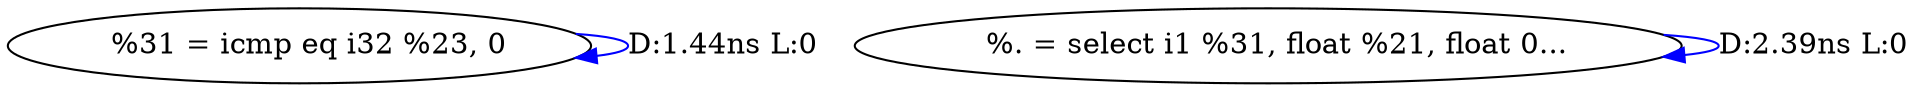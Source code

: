 digraph {
Node0x29b4ba0[label="  %31 = icmp eq i32 %23, 0"];
Node0x29b4ba0 -> Node0x29b4ba0[label="D:1.44ns L:0",color=blue];
Node0x29b4c80[label="  %. = select i1 %31, float %21, float 0..."];
Node0x29b4c80 -> Node0x29b4c80[label="D:2.39ns L:0",color=blue];
}
